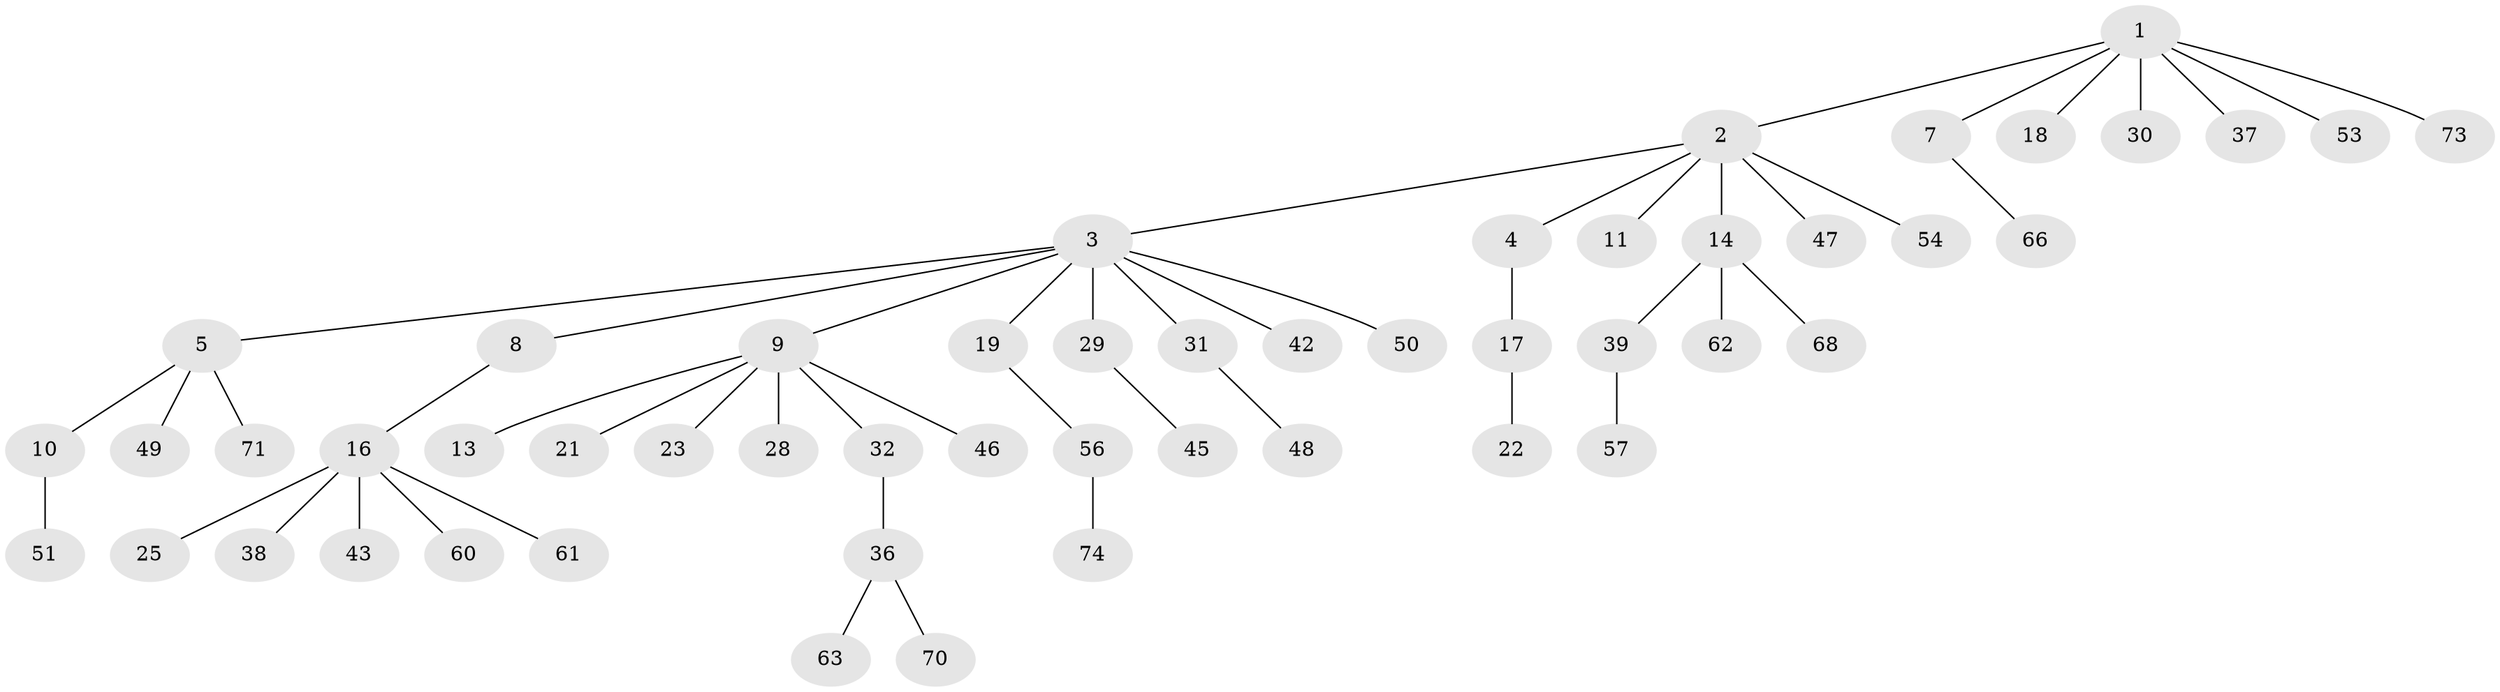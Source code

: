 // original degree distribution, {5: 0.02702702702702703, 8: 0.013513513513513514, 6: 0.02702702702702703, 3: 0.0945945945945946, 2: 0.24324324324324326, 1: 0.527027027027027, 4: 0.06756756756756757}
// Generated by graph-tools (version 1.1) at 2025/11/02/27/25 16:11:27]
// undirected, 52 vertices, 51 edges
graph export_dot {
graph [start="1"]
  node [color=gray90,style=filled];
  1 [super="+12"];
  2 [super="+44"];
  3 [super="+6"];
  4 [super="+72"];
  5 [super="+35"];
  7 [super="+27"];
  8 [super="+15"];
  9 [super="+20"];
  10 [super="+33"];
  11;
  13;
  14 [super="+34"];
  16 [super="+26"];
  17 [super="+52"];
  18;
  19 [super="+24"];
  21;
  22;
  23;
  25;
  28;
  29;
  30;
  31 [super="+41"];
  32;
  36 [super="+59"];
  37 [super="+55"];
  38 [super="+40"];
  39;
  42;
  43;
  45 [super="+65"];
  46 [super="+58"];
  47;
  48;
  49;
  50;
  51 [super="+69"];
  53;
  54;
  56 [super="+67"];
  57 [super="+64"];
  60;
  61;
  62;
  63;
  66;
  68;
  70;
  71;
  73;
  74;
  1 -- 2;
  1 -- 7;
  1 -- 37;
  1 -- 53;
  1 -- 73;
  1 -- 18;
  1 -- 30;
  2 -- 3;
  2 -- 4;
  2 -- 11;
  2 -- 14;
  2 -- 47;
  2 -- 54;
  3 -- 5;
  3 -- 19;
  3 -- 31;
  3 -- 42;
  3 -- 50;
  3 -- 8;
  3 -- 9;
  3 -- 29;
  4 -- 17;
  5 -- 10;
  5 -- 49;
  5 -- 71;
  7 -- 66;
  8 -- 16;
  9 -- 13;
  9 -- 21;
  9 -- 32;
  9 -- 46;
  9 -- 28;
  9 -- 23;
  10 -- 51;
  14 -- 62;
  14 -- 68;
  14 -- 39;
  16 -- 25;
  16 -- 61;
  16 -- 43;
  16 -- 60;
  16 -- 38;
  17 -- 22;
  19 -- 56;
  29 -- 45;
  31 -- 48;
  32 -- 36;
  36 -- 63;
  36 -- 70;
  39 -- 57;
  56 -- 74;
}
